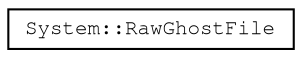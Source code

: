 digraph "Graphical Class Hierarchy"
{
 // LATEX_PDF_SIZE
  edge [fontname="FreeMono",fontsize="10",labelfontname="FreeMono",labelfontsize="10"];
  node [fontname="FreeMono",fontsize="10",shape=record];
  rankdir="LR";
  Node0 [label="System::RawGhostFile",height=0.2,width=0.4,color="black", fillcolor="white", style="filled",URL="$struct_system_1_1_raw_ghost_file.html",tooltip=" "];
}
